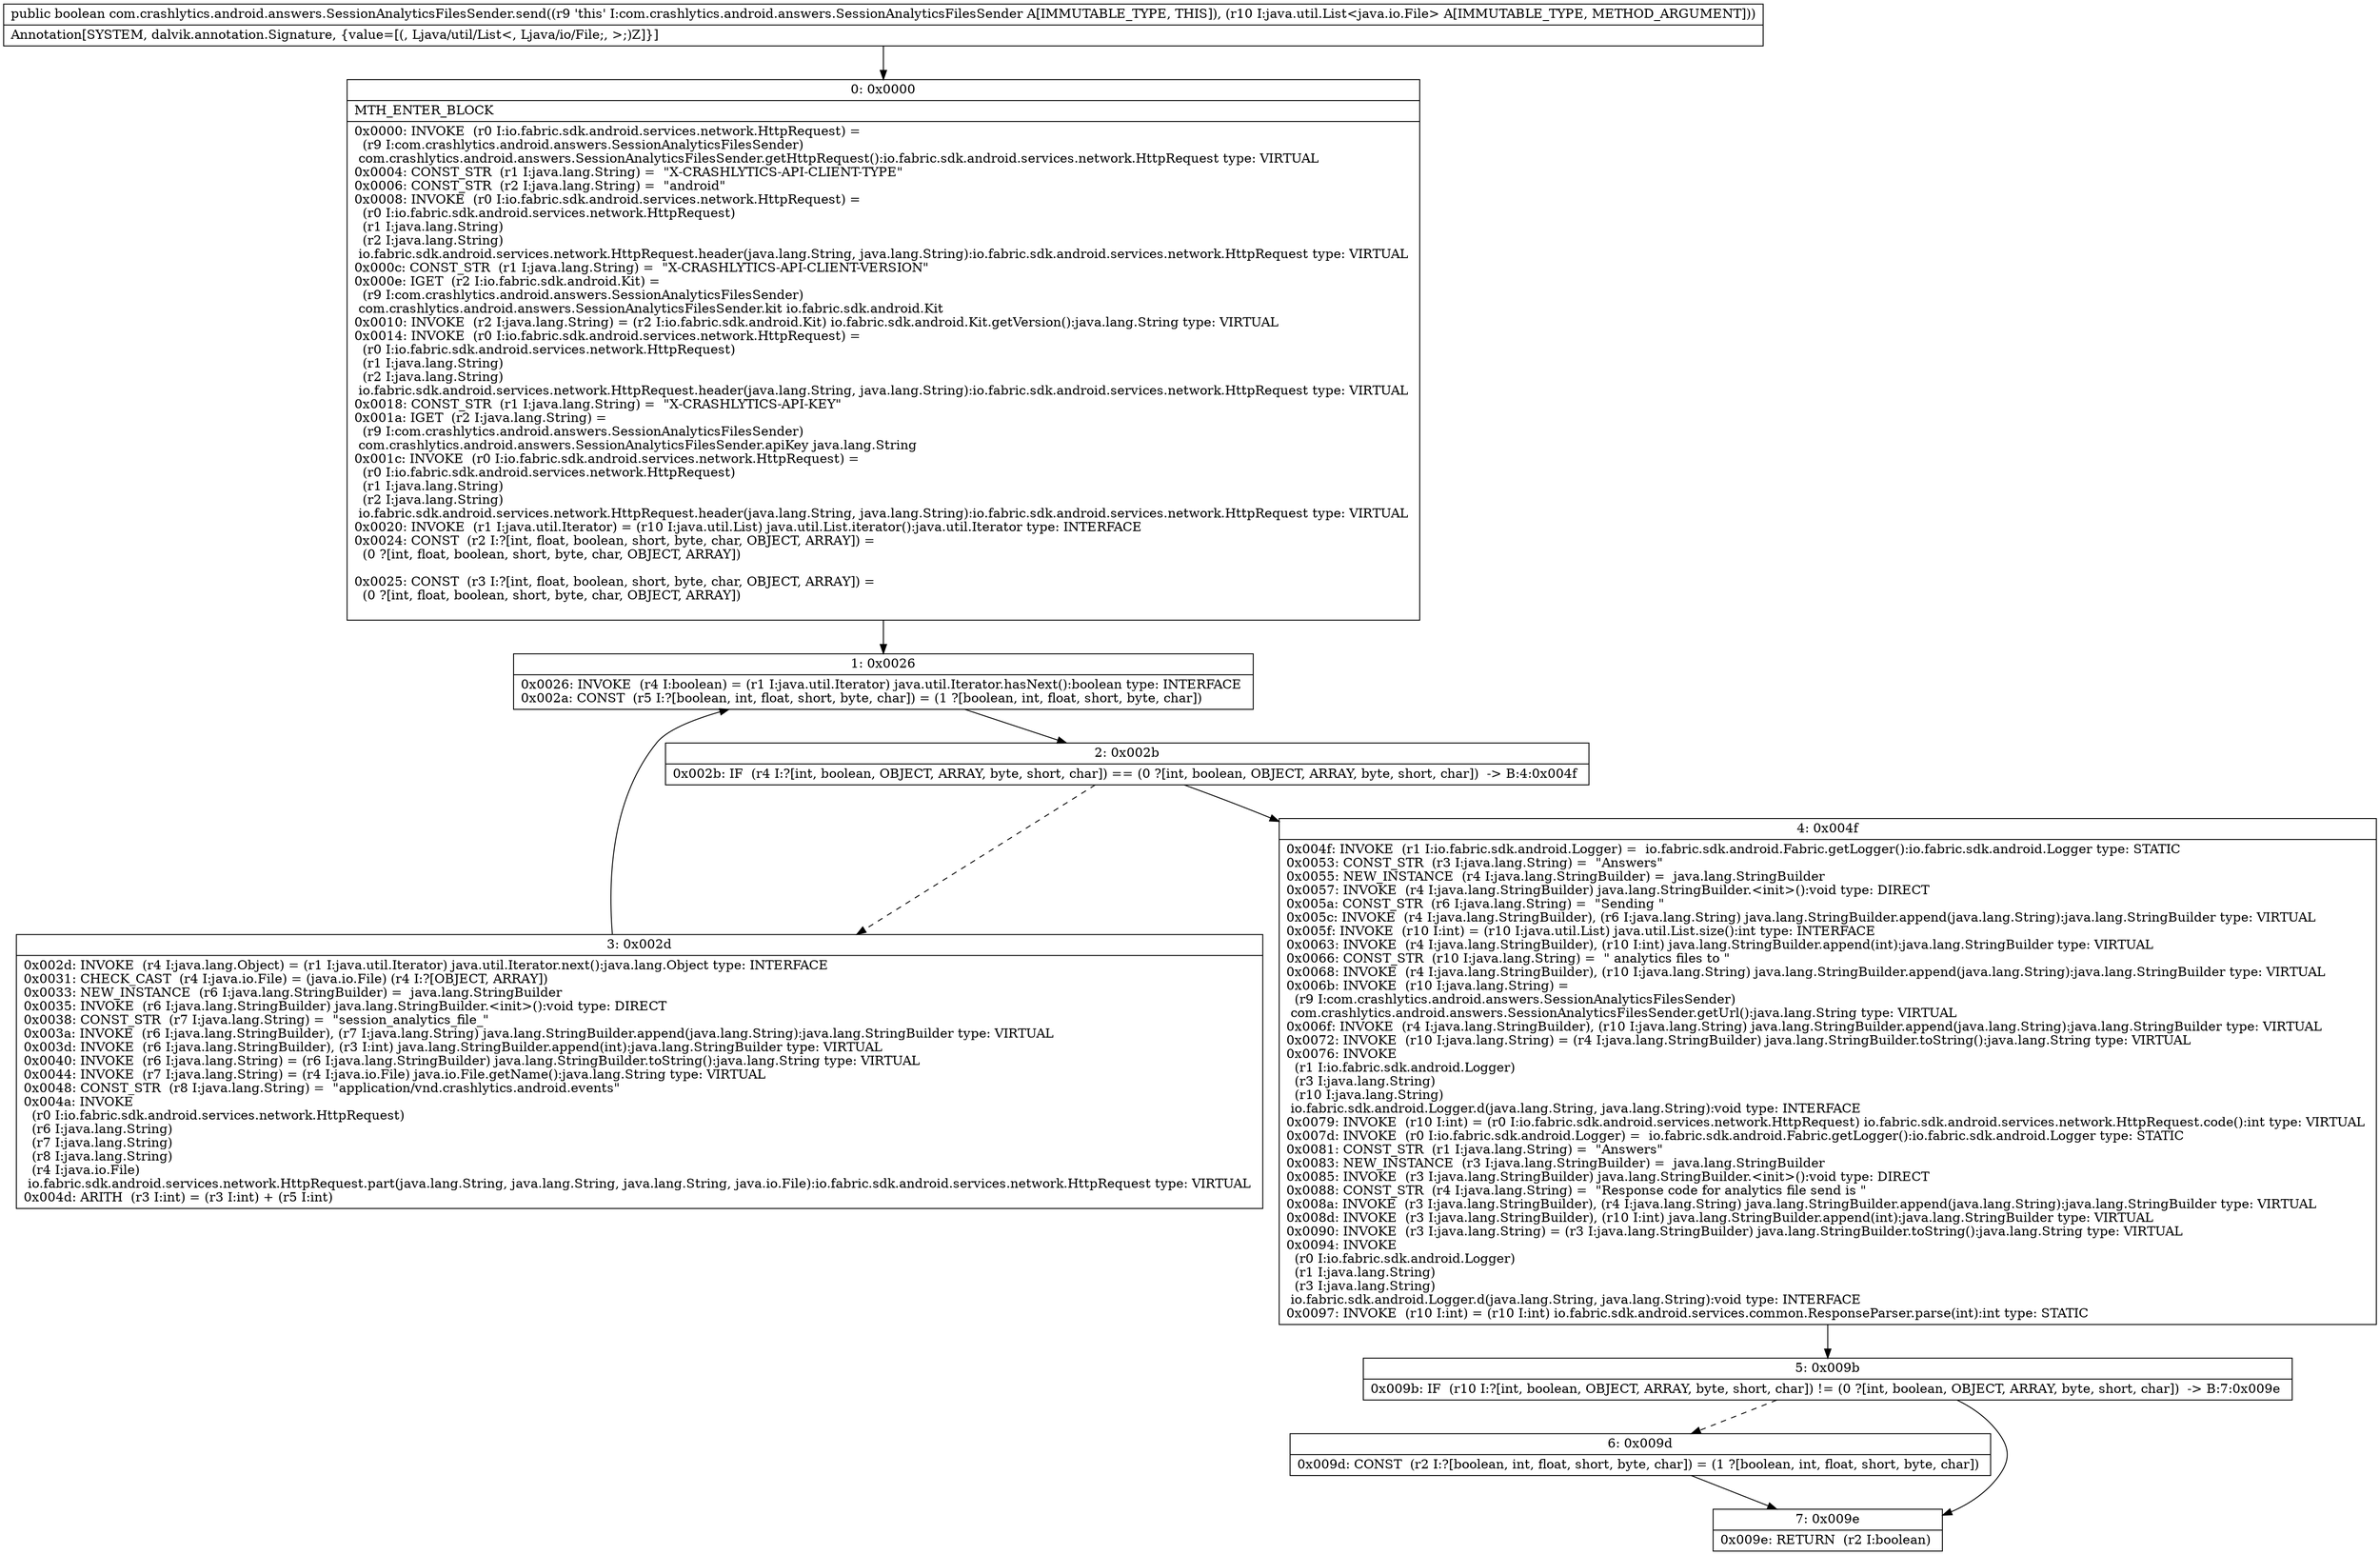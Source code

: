 digraph "CFG forcom.crashlytics.android.answers.SessionAnalyticsFilesSender.send(Ljava\/util\/List;)Z" {
Node_0 [shape=record,label="{0\:\ 0x0000|MTH_ENTER_BLOCK\l|0x0000: INVOKE  (r0 I:io.fabric.sdk.android.services.network.HttpRequest) = \l  (r9 I:com.crashlytics.android.answers.SessionAnalyticsFilesSender)\l com.crashlytics.android.answers.SessionAnalyticsFilesSender.getHttpRequest():io.fabric.sdk.android.services.network.HttpRequest type: VIRTUAL \l0x0004: CONST_STR  (r1 I:java.lang.String) =  \"X\-CRASHLYTICS\-API\-CLIENT\-TYPE\" \l0x0006: CONST_STR  (r2 I:java.lang.String) =  \"android\" \l0x0008: INVOKE  (r0 I:io.fabric.sdk.android.services.network.HttpRequest) = \l  (r0 I:io.fabric.sdk.android.services.network.HttpRequest)\l  (r1 I:java.lang.String)\l  (r2 I:java.lang.String)\l io.fabric.sdk.android.services.network.HttpRequest.header(java.lang.String, java.lang.String):io.fabric.sdk.android.services.network.HttpRequest type: VIRTUAL \l0x000c: CONST_STR  (r1 I:java.lang.String) =  \"X\-CRASHLYTICS\-API\-CLIENT\-VERSION\" \l0x000e: IGET  (r2 I:io.fabric.sdk.android.Kit) = \l  (r9 I:com.crashlytics.android.answers.SessionAnalyticsFilesSender)\l com.crashlytics.android.answers.SessionAnalyticsFilesSender.kit io.fabric.sdk.android.Kit \l0x0010: INVOKE  (r2 I:java.lang.String) = (r2 I:io.fabric.sdk.android.Kit) io.fabric.sdk.android.Kit.getVersion():java.lang.String type: VIRTUAL \l0x0014: INVOKE  (r0 I:io.fabric.sdk.android.services.network.HttpRequest) = \l  (r0 I:io.fabric.sdk.android.services.network.HttpRequest)\l  (r1 I:java.lang.String)\l  (r2 I:java.lang.String)\l io.fabric.sdk.android.services.network.HttpRequest.header(java.lang.String, java.lang.String):io.fabric.sdk.android.services.network.HttpRequest type: VIRTUAL \l0x0018: CONST_STR  (r1 I:java.lang.String) =  \"X\-CRASHLYTICS\-API\-KEY\" \l0x001a: IGET  (r2 I:java.lang.String) = \l  (r9 I:com.crashlytics.android.answers.SessionAnalyticsFilesSender)\l com.crashlytics.android.answers.SessionAnalyticsFilesSender.apiKey java.lang.String \l0x001c: INVOKE  (r0 I:io.fabric.sdk.android.services.network.HttpRequest) = \l  (r0 I:io.fabric.sdk.android.services.network.HttpRequest)\l  (r1 I:java.lang.String)\l  (r2 I:java.lang.String)\l io.fabric.sdk.android.services.network.HttpRequest.header(java.lang.String, java.lang.String):io.fabric.sdk.android.services.network.HttpRequest type: VIRTUAL \l0x0020: INVOKE  (r1 I:java.util.Iterator) = (r10 I:java.util.List) java.util.List.iterator():java.util.Iterator type: INTERFACE \l0x0024: CONST  (r2 I:?[int, float, boolean, short, byte, char, OBJECT, ARRAY]) = \l  (0 ?[int, float, boolean, short, byte, char, OBJECT, ARRAY])\l \l0x0025: CONST  (r3 I:?[int, float, boolean, short, byte, char, OBJECT, ARRAY]) = \l  (0 ?[int, float, boolean, short, byte, char, OBJECT, ARRAY])\l \l}"];
Node_1 [shape=record,label="{1\:\ 0x0026|0x0026: INVOKE  (r4 I:boolean) = (r1 I:java.util.Iterator) java.util.Iterator.hasNext():boolean type: INTERFACE \l0x002a: CONST  (r5 I:?[boolean, int, float, short, byte, char]) = (1 ?[boolean, int, float, short, byte, char]) \l}"];
Node_2 [shape=record,label="{2\:\ 0x002b|0x002b: IF  (r4 I:?[int, boolean, OBJECT, ARRAY, byte, short, char]) == (0 ?[int, boolean, OBJECT, ARRAY, byte, short, char])  \-\> B:4:0x004f \l}"];
Node_3 [shape=record,label="{3\:\ 0x002d|0x002d: INVOKE  (r4 I:java.lang.Object) = (r1 I:java.util.Iterator) java.util.Iterator.next():java.lang.Object type: INTERFACE \l0x0031: CHECK_CAST  (r4 I:java.io.File) = (java.io.File) (r4 I:?[OBJECT, ARRAY]) \l0x0033: NEW_INSTANCE  (r6 I:java.lang.StringBuilder) =  java.lang.StringBuilder \l0x0035: INVOKE  (r6 I:java.lang.StringBuilder) java.lang.StringBuilder.\<init\>():void type: DIRECT \l0x0038: CONST_STR  (r7 I:java.lang.String) =  \"session_analytics_file_\" \l0x003a: INVOKE  (r6 I:java.lang.StringBuilder), (r7 I:java.lang.String) java.lang.StringBuilder.append(java.lang.String):java.lang.StringBuilder type: VIRTUAL \l0x003d: INVOKE  (r6 I:java.lang.StringBuilder), (r3 I:int) java.lang.StringBuilder.append(int):java.lang.StringBuilder type: VIRTUAL \l0x0040: INVOKE  (r6 I:java.lang.String) = (r6 I:java.lang.StringBuilder) java.lang.StringBuilder.toString():java.lang.String type: VIRTUAL \l0x0044: INVOKE  (r7 I:java.lang.String) = (r4 I:java.io.File) java.io.File.getName():java.lang.String type: VIRTUAL \l0x0048: CONST_STR  (r8 I:java.lang.String) =  \"application\/vnd.crashlytics.android.events\" \l0x004a: INVOKE  \l  (r0 I:io.fabric.sdk.android.services.network.HttpRequest)\l  (r6 I:java.lang.String)\l  (r7 I:java.lang.String)\l  (r8 I:java.lang.String)\l  (r4 I:java.io.File)\l io.fabric.sdk.android.services.network.HttpRequest.part(java.lang.String, java.lang.String, java.lang.String, java.io.File):io.fabric.sdk.android.services.network.HttpRequest type: VIRTUAL \l0x004d: ARITH  (r3 I:int) = (r3 I:int) + (r5 I:int) \l}"];
Node_4 [shape=record,label="{4\:\ 0x004f|0x004f: INVOKE  (r1 I:io.fabric.sdk.android.Logger) =  io.fabric.sdk.android.Fabric.getLogger():io.fabric.sdk.android.Logger type: STATIC \l0x0053: CONST_STR  (r3 I:java.lang.String) =  \"Answers\" \l0x0055: NEW_INSTANCE  (r4 I:java.lang.StringBuilder) =  java.lang.StringBuilder \l0x0057: INVOKE  (r4 I:java.lang.StringBuilder) java.lang.StringBuilder.\<init\>():void type: DIRECT \l0x005a: CONST_STR  (r6 I:java.lang.String) =  \"Sending \" \l0x005c: INVOKE  (r4 I:java.lang.StringBuilder), (r6 I:java.lang.String) java.lang.StringBuilder.append(java.lang.String):java.lang.StringBuilder type: VIRTUAL \l0x005f: INVOKE  (r10 I:int) = (r10 I:java.util.List) java.util.List.size():int type: INTERFACE \l0x0063: INVOKE  (r4 I:java.lang.StringBuilder), (r10 I:int) java.lang.StringBuilder.append(int):java.lang.StringBuilder type: VIRTUAL \l0x0066: CONST_STR  (r10 I:java.lang.String) =  \" analytics files to \" \l0x0068: INVOKE  (r4 I:java.lang.StringBuilder), (r10 I:java.lang.String) java.lang.StringBuilder.append(java.lang.String):java.lang.StringBuilder type: VIRTUAL \l0x006b: INVOKE  (r10 I:java.lang.String) = \l  (r9 I:com.crashlytics.android.answers.SessionAnalyticsFilesSender)\l com.crashlytics.android.answers.SessionAnalyticsFilesSender.getUrl():java.lang.String type: VIRTUAL \l0x006f: INVOKE  (r4 I:java.lang.StringBuilder), (r10 I:java.lang.String) java.lang.StringBuilder.append(java.lang.String):java.lang.StringBuilder type: VIRTUAL \l0x0072: INVOKE  (r10 I:java.lang.String) = (r4 I:java.lang.StringBuilder) java.lang.StringBuilder.toString():java.lang.String type: VIRTUAL \l0x0076: INVOKE  \l  (r1 I:io.fabric.sdk.android.Logger)\l  (r3 I:java.lang.String)\l  (r10 I:java.lang.String)\l io.fabric.sdk.android.Logger.d(java.lang.String, java.lang.String):void type: INTERFACE \l0x0079: INVOKE  (r10 I:int) = (r0 I:io.fabric.sdk.android.services.network.HttpRequest) io.fabric.sdk.android.services.network.HttpRequest.code():int type: VIRTUAL \l0x007d: INVOKE  (r0 I:io.fabric.sdk.android.Logger) =  io.fabric.sdk.android.Fabric.getLogger():io.fabric.sdk.android.Logger type: STATIC \l0x0081: CONST_STR  (r1 I:java.lang.String) =  \"Answers\" \l0x0083: NEW_INSTANCE  (r3 I:java.lang.StringBuilder) =  java.lang.StringBuilder \l0x0085: INVOKE  (r3 I:java.lang.StringBuilder) java.lang.StringBuilder.\<init\>():void type: DIRECT \l0x0088: CONST_STR  (r4 I:java.lang.String) =  \"Response code for analytics file send is \" \l0x008a: INVOKE  (r3 I:java.lang.StringBuilder), (r4 I:java.lang.String) java.lang.StringBuilder.append(java.lang.String):java.lang.StringBuilder type: VIRTUAL \l0x008d: INVOKE  (r3 I:java.lang.StringBuilder), (r10 I:int) java.lang.StringBuilder.append(int):java.lang.StringBuilder type: VIRTUAL \l0x0090: INVOKE  (r3 I:java.lang.String) = (r3 I:java.lang.StringBuilder) java.lang.StringBuilder.toString():java.lang.String type: VIRTUAL \l0x0094: INVOKE  \l  (r0 I:io.fabric.sdk.android.Logger)\l  (r1 I:java.lang.String)\l  (r3 I:java.lang.String)\l io.fabric.sdk.android.Logger.d(java.lang.String, java.lang.String):void type: INTERFACE \l0x0097: INVOKE  (r10 I:int) = (r10 I:int) io.fabric.sdk.android.services.common.ResponseParser.parse(int):int type: STATIC \l}"];
Node_5 [shape=record,label="{5\:\ 0x009b|0x009b: IF  (r10 I:?[int, boolean, OBJECT, ARRAY, byte, short, char]) != (0 ?[int, boolean, OBJECT, ARRAY, byte, short, char])  \-\> B:7:0x009e \l}"];
Node_6 [shape=record,label="{6\:\ 0x009d|0x009d: CONST  (r2 I:?[boolean, int, float, short, byte, char]) = (1 ?[boolean, int, float, short, byte, char]) \l}"];
Node_7 [shape=record,label="{7\:\ 0x009e|0x009e: RETURN  (r2 I:boolean) \l}"];
MethodNode[shape=record,label="{public boolean com.crashlytics.android.answers.SessionAnalyticsFilesSender.send((r9 'this' I:com.crashlytics.android.answers.SessionAnalyticsFilesSender A[IMMUTABLE_TYPE, THIS]), (r10 I:java.util.List\<java.io.File\> A[IMMUTABLE_TYPE, METHOD_ARGUMENT]))  | Annotation[SYSTEM, dalvik.annotation.Signature, \{value=[(, Ljava\/util\/List\<, Ljava\/io\/File;, \>;)Z]\}]\l}"];
MethodNode -> Node_0;
Node_0 -> Node_1;
Node_1 -> Node_2;
Node_2 -> Node_3[style=dashed];
Node_2 -> Node_4;
Node_3 -> Node_1;
Node_4 -> Node_5;
Node_5 -> Node_6[style=dashed];
Node_5 -> Node_7;
Node_6 -> Node_7;
}

